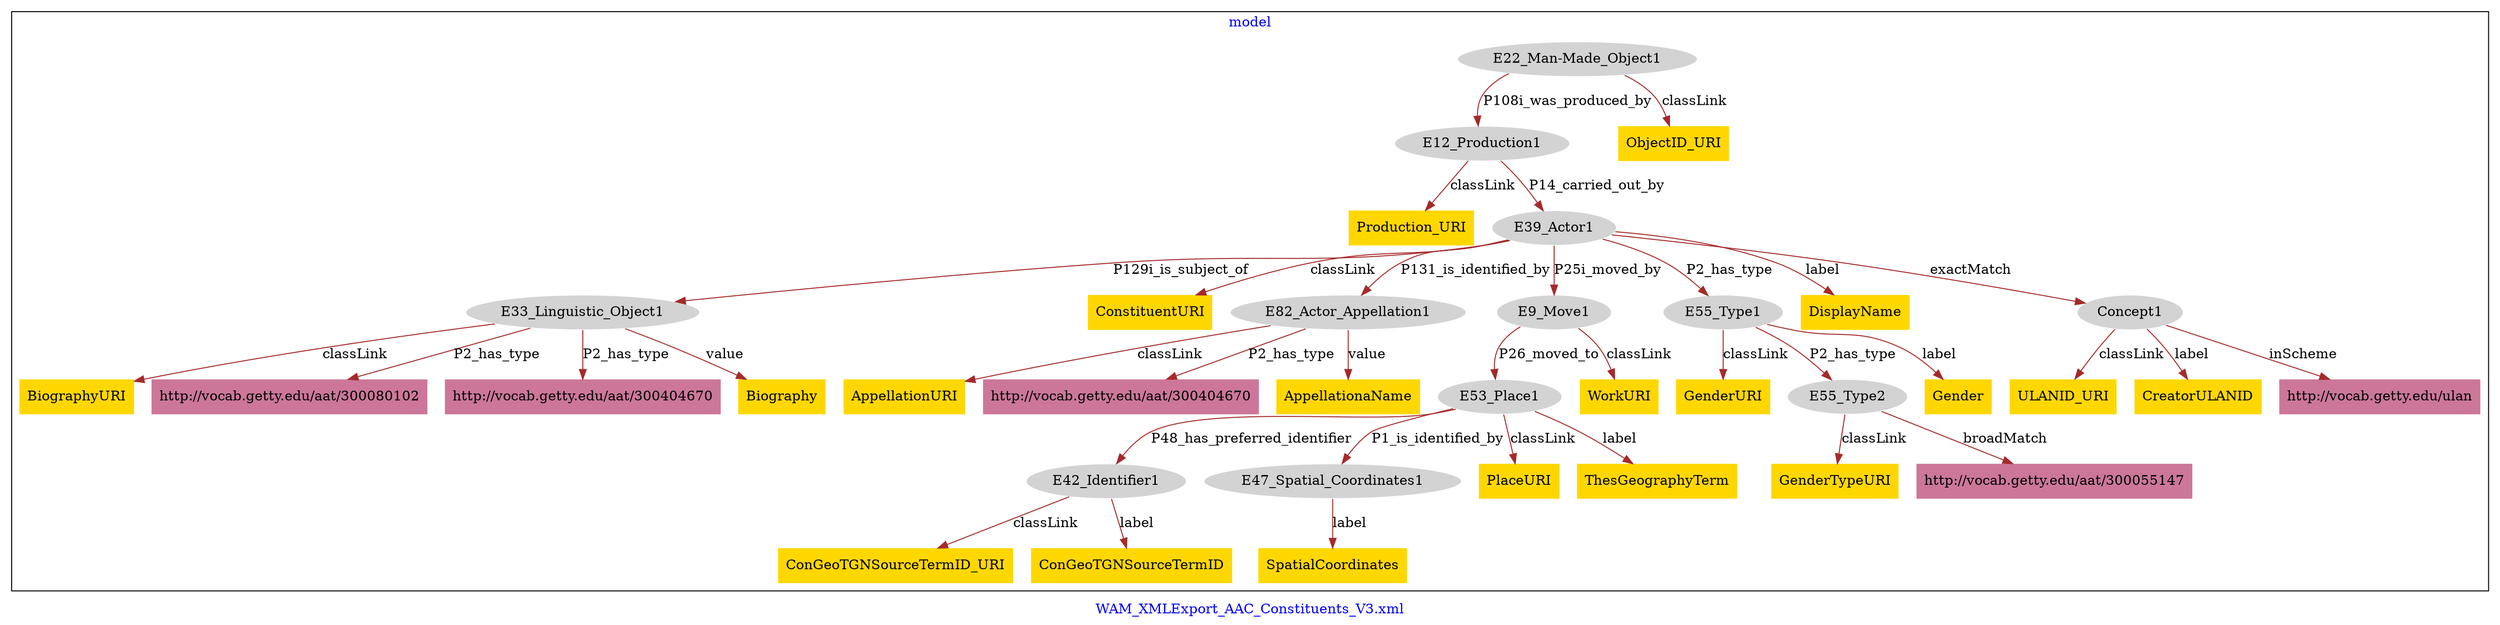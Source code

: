 digraph n0 {
fontcolor="blue"
remincross="true"
label="WAM_XMLExport_AAC_Constituents_V3.xml"
subgraph cluster {
label="model"
n2[style="filled",color="white",fillcolor="lightgray",label="E12_Production1"];
n3[shape="plaintext",style="filled",fillcolor="gold",label="Production_URI"];
n4[style="filled",color="white",fillcolor="lightgray",label="E39_Actor1"];
n5[style="filled",color="white",fillcolor="lightgray",label="E22_Man-Made_Object1"];
n6[shape="plaintext",style="filled",fillcolor="gold",label="ObjectID_URI"];
n7[style="filled",color="white",fillcolor="lightgray",label="E33_Linguistic_Object1"];
n8[shape="plaintext",style="filled",fillcolor="gold",label="BiographyURI"];
n9[shape="plaintext",style="filled",fillcolor="#CC7799",label="http://vocab.getty.edu/aat/300080102"];
n10[shape="plaintext",style="filled",fillcolor="#CC7799",label="http://vocab.getty.edu/aat/300404670"];
n11[shape="plaintext",style="filled",fillcolor="gold",label="Biography"];
n12[shape="plaintext",style="filled",fillcolor="gold",label="ConstituentURI"];
n13[style="filled",color="white",fillcolor="lightgray",label="E82_Actor_Appellation1"];
n14[style="filled",color="white",fillcolor="lightgray",label="E9_Move1"];
n15[style="filled",color="white",fillcolor="lightgray",label="E55_Type1"];
n16[shape="plaintext",style="filled",fillcolor="gold",label="DisplayName"];
n17[style="filled",color="white",fillcolor="lightgray",label="Concept1"];
n18[style="filled",color="white",fillcolor="lightgray",label="E42_Identifier1"];
n19[shape="plaintext",style="filled",fillcolor="gold",label="ConGeoTGNSourceTermID_URI"];
n20[shape="plaintext",style="filled",fillcolor="gold",label="ConGeoTGNSourceTermID"];
n21[style="filled",color="white",fillcolor="lightgray",label="E47_Spatial_Coordinates1"];
n22[shape="plaintext",style="filled",fillcolor="gold",label="SpatialCoordinates"];
n23[style="filled",color="white",fillcolor="lightgray",label="E53_Place1"];
n24[shape="plaintext",style="filled",fillcolor="gold",label="PlaceURI"];
n25[shape="plaintext",style="filled",fillcolor="gold",label="ThesGeographyTerm"];
n26[shape="plaintext",style="filled",fillcolor="gold",label="GenderURI"];
n27[style="filled",color="white",fillcolor="lightgray",label="E55_Type2"];
n28[shape="plaintext",style="filled",fillcolor="gold",label="Gender"];
n29[shape="plaintext",style="filled",fillcolor="gold",label="GenderTypeURI"];
n30[shape="plaintext",style="filled",fillcolor="#CC7799",label="http://vocab.getty.edu/aat/300055147"];
n31[shape="plaintext",style="filled",fillcolor="gold",label="AppellationURI"];
n32[shape="plaintext",style="filled",fillcolor="#CC7799",label="http://vocab.getty.edu/aat/300404670"];
n33[shape="plaintext",style="filled",fillcolor="gold",label="AppellationaName"];
n34[shape="plaintext",style="filled",fillcolor="gold",label="WorkURI"];
n35[shape="plaintext",style="filled",fillcolor="gold",label="ULANID_URI"];
n36[shape="plaintext",style="filled",fillcolor="gold",label="CreatorULANID"];
n37[shape="plaintext",style="filled",fillcolor="#CC7799",label="http://vocab.getty.edu/ulan"];
}
n2 -> n3[color="brown",fontcolor="black",label="classLink"]
n2 -> n4[color="brown",fontcolor="black",label="P14_carried_out_by"]
n5 -> n6[color="brown",fontcolor="black",label="classLink"]
n5 -> n2[color="brown",fontcolor="black",label="P108i_was_produced_by"]
n7 -> n8[color="brown",fontcolor="black",label="classLink"]
n7 -> n9[color="brown",fontcolor="black",label="P2_has_type"]
n7 -> n10[color="brown",fontcolor="black",label="P2_has_type"]
n7 -> n11[color="brown",fontcolor="black",label="value"]
n4 -> n12[color="brown",fontcolor="black",label="classLink"]
n4 -> n7[color="brown",fontcolor="black",label="P129i_is_subject_of"]
n4 -> n13[color="brown",fontcolor="black",label="P131_is_identified_by"]
n4 -> n14[color="brown",fontcolor="black",label="P25i_moved_by"]
n4 -> n15[color="brown",fontcolor="black",label="P2_has_type"]
n4 -> n16[color="brown",fontcolor="black",label="label"]
n4 -> n17[color="brown",fontcolor="black",label="exactMatch"]
n18 -> n19[color="brown",fontcolor="black",label="classLink"]
n18 -> n20[color="brown",fontcolor="black",label="label"]
n21 -> n22[color="brown",fontcolor="black",label="label"]
n23 -> n24[color="brown",fontcolor="black",label="classLink"]
n23 -> n21[color="brown",fontcolor="black",label="P1_is_identified_by"]
n23 -> n18[color="brown",fontcolor="black",label="P48_has_preferred_identifier"]
n23 -> n25[color="brown",fontcolor="black",label="label"]
n15 -> n26[color="brown",fontcolor="black",label="classLink"]
n15 -> n27[color="brown",fontcolor="black",label="P2_has_type"]
n15 -> n28[color="brown",fontcolor="black",label="label"]
n27 -> n29[color="brown",fontcolor="black",label="classLink"]
n27 -> n30[color="brown",fontcolor="black",label="broadMatch"]
n13 -> n31[color="brown",fontcolor="black",label="classLink"]
n13 -> n32[color="brown",fontcolor="black",label="P2_has_type"]
n13 -> n33[color="brown",fontcolor="black",label="value"]
n14 -> n34[color="brown",fontcolor="black",label="classLink"]
n14 -> n23[color="brown",fontcolor="black",label="P26_moved_to"]
n17 -> n35[color="brown",fontcolor="black",label="classLink"]
n17 -> n36[color="brown",fontcolor="black",label="label"]
n17 -> n37[color="brown",fontcolor="black",label="inScheme"]
}
